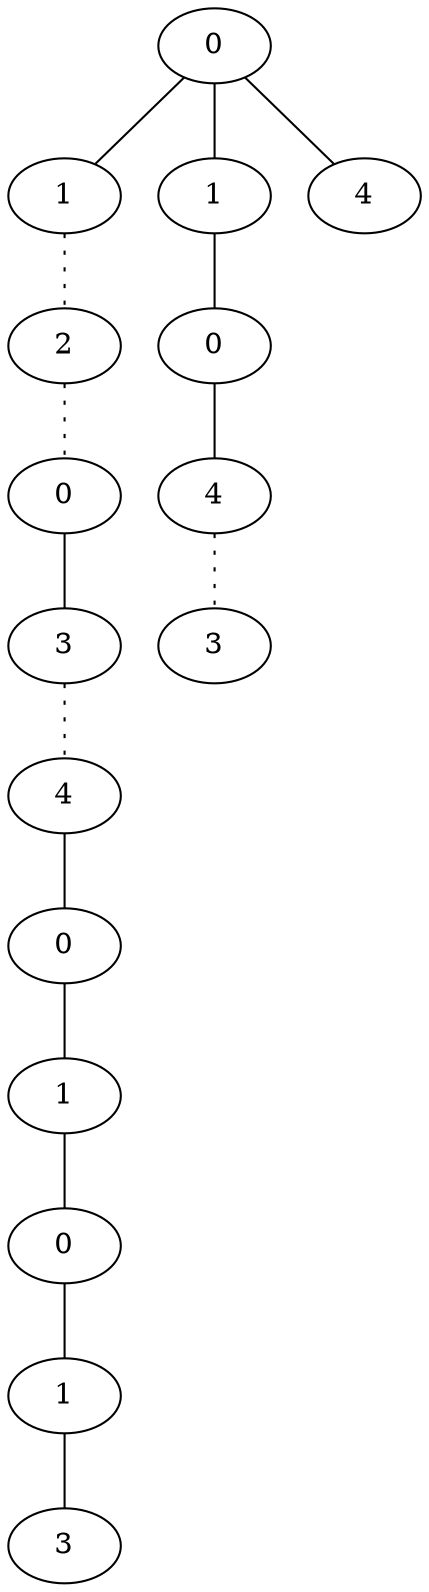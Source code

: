 graph {
a0[label=0];
a1[label=1];
a2[label=2];
a3[label=0];
a4[label=3];
a5[label=4];
a6[label=0];
a7[label=1];
a8[label=0];
a9[label=1];
a10[label=3];
a11[label=1];
a12[label=0];
a13[label=4];
a14[label=3];
a15[label=4];
a0 -- a1;
a0 -- a11;
a0 -- a15;
a1 -- a2 [style=dotted];
a2 -- a3 [style=dotted];
a3 -- a4;
a4 -- a5 [style=dotted];
a5 -- a6;
a6 -- a7;
a7 -- a8;
a8 -- a9;
a9 -- a10;
a11 -- a12;
a12 -- a13;
a13 -- a14 [style=dotted];
}
